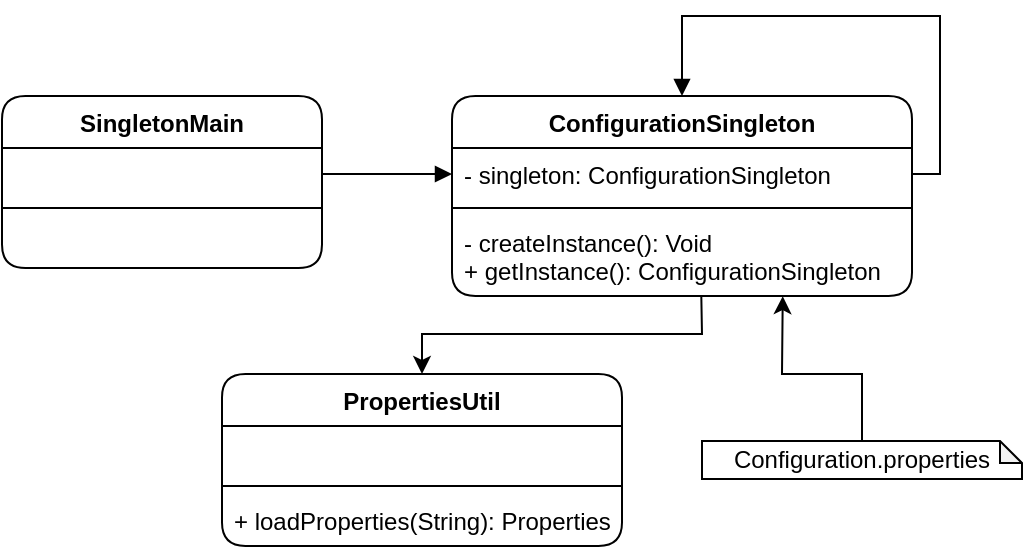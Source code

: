 <mxfile version="20.5.2"><diagram id="j8b2t15oo5AhF_ndLRaR" name="Página-1"><mxGraphModel dx="952" dy="527" grid="1" gridSize="10" guides="1" tooltips="1" connect="1" arrows="1" fold="1" page="1" pageScale="1" pageWidth="827" pageHeight="1169" math="0" shadow="0"><root><mxCell id="0"/><mxCell id="1" parent="0"/><mxCell id="49Dbr2z2dBNnvDZhpIiA-1" value="SingletonMain" style="swimlane;fontStyle=1;align=center;verticalAlign=top;childLayout=stackLayout;horizontal=1;startSize=26;horizontalStack=0;resizeParent=1;resizeParentMax=0;resizeLast=0;collapsible=1;marginBottom=0;rounded=1;" vertex="1" parent="1"><mxGeometry x="130" y="181" width="160" height="86" as="geometry"/></mxCell><mxCell id="49Dbr2z2dBNnvDZhpIiA-2" value=" " style="text;strokeColor=none;fillColor=none;align=left;verticalAlign=top;spacingLeft=4;spacingRight=4;overflow=hidden;rotatable=0;points=[[0,0.5],[1,0.5]];portConstraint=eastwest;" vertex="1" parent="49Dbr2z2dBNnvDZhpIiA-1"><mxGeometry y="26" width="160" height="26" as="geometry"/></mxCell><mxCell id="49Dbr2z2dBNnvDZhpIiA-3" value="" style="line;strokeWidth=1;fillColor=none;align=left;verticalAlign=middle;spacingTop=-1;spacingLeft=3;spacingRight=3;rotatable=0;labelPosition=right;points=[];portConstraint=eastwest;strokeColor=inherit;" vertex="1" parent="49Dbr2z2dBNnvDZhpIiA-1"><mxGeometry y="52" width="160" height="8" as="geometry"/></mxCell><mxCell id="49Dbr2z2dBNnvDZhpIiA-4" value=" " style="text;strokeColor=none;fillColor=none;align=left;verticalAlign=top;spacingLeft=4;spacingRight=4;overflow=hidden;rotatable=0;points=[[0,0.5],[1,0.5]];portConstraint=eastwest;" vertex="1" parent="49Dbr2z2dBNnvDZhpIiA-1"><mxGeometry y="60" width="160" height="26" as="geometry"/></mxCell><mxCell id="49Dbr2z2dBNnvDZhpIiA-5" value="ConfigurationSingleton" style="swimlane;fontStyle=1;align=center;verticalAlign=top;childLayout=stackLayout;horizontal=1;startSize=26;horizontalStack=0;resizeParent=1;resizeParentMax=0;resizeLast=0;collapsible=1;marginBottom=0;rounded=1;" vertex="1" parent="1"><mxGeometry x="355" y="181" width="230" height="100" as="geometry"/></mxCell><mxCell id="49Dbr2z2dBNnvDZhpIiA-6" value="- singleton: ConfigurationSingleton" style="text;strokeColor=none;fillColor=none;align=left;verticalAlign=top;spacingLeft=4;spacingRight=4;overflow=hidden;rotatable=0;points=[[0,0.5],[1,0.5]];portConstraint=eastwest;rounded=1;" vertex="1" parent="49Dbr2z2dBNnvDZhpIiA-5"><mxGeometry y="26" width="230" height="26" as="geometry"/></mxCell><mxCell id="49Dbr2z2dBNnvDZhpIiA-7" value="" style="line;strokeWidth=1;fillColor=none;align=left;verticalAlign=middle;spacingTop=-1;spacingLeft=3;spacingRight=3;rotatable=0;labelPosition=right;points=[];portConstraint=eastwest;strokeColor=inherit;rounded=1;" vertex="1" parent="49Dbr2z2dBNnvDZhpIiA-5"><mxGeometry y="52" width="230" height="8" as="geometry"/></mxCell><mxCell id="49Dbr2z2dBNnvDZhpIiA-8" value="- createInstance(): Void&#10;+ getInstance(): ConfigurationSingleton" style="text;strokeColor=none;fillColor=none;align=left;verticalAlign=top;spacingLeft=4;spacingRight=4;overflow=hidden;rotatable=0;points=[[0,0.5],[1,0.5]];portConstraint=eastwest;rounded=1;" vertex="1" parent="49Dbr2z2dBNnvDZhpIiA-5"><mxGeometry y="60" width="230" height="40" as="geometry"/></mxCell><mxCell id="49Dbr2z2dBNnvDZhpIiA-9" value="" style="html=1;verticalAlign=bottom;endArrow=block;rounded=0;exitX=1;exitY=0.5;exitDx=0;exitDy=0;entryX=0.5;entryY=0;entryDx=0;entryDy=0;" edge="1" parent="49Dbr2z2dBNnvDZhpIiA-5" source="49Dbr2z2dBNnvDZhpIiA-6" target="49Dbr2z2dBNnvDZhpIiA-5"><mxGeometry x="0.29" y="-1" width="80" relative="1" as="geometry"><mxPoint x="190" y="50" as="sourcePoint"/><mxPoint x="80" y="-40" as="targetPoint"/><Array as="points"><mxPoint x="230" y="39"/><mxPoint x="244" y="39"/><mxPoint x="244" y="-40"/><mxPoint x="115" y="-40"/></Array><mxPoint as="offset"/></mxGeometry></mxCell><mxCell id="49Dbr2z2dBNnvDZhpIiA-10" value="" style="html=1;verticalAlign=bottom;endArrow=block;rounded=0;exitX=1;exitY=0.5;exitDx=0;exitDy=0;entryX=0;entryY=0.5;entryDx=0;entryDy=0;" edge="1" parent="1" source="49Dbr2z2dBNnvDZhpIiA-2" target="49Dbr2z2dBNnvDZhpIiA-6"><mxGeometry x="-0.111" y="10" width="80" relative="1" as="geometry"><mxPoint x="340" y="230" as="sourcePoint"/><mxPoint x="420" y="230" as="targetPoint"/><mxPoint as="offset"/></mxGeometry></mxCell><mxCell id="49Dbr2z2dBNnvDZhpIiA-11" value="PropertiesUtil" style="swimlane;fontStyle=1;align=center;verticalAlign=top;childLayout=stackLayout;horizontal=1;startSize=26;horizontalStack=0;resizeParent=1;resizeParentMax=0;resizeLast=0;collapsible=1;marginBottom=0;rounded=1;" vertex="1" parent="1"><mxGeometry x="240" y="320" width="200" height="86" as="geometry"/></mxCell><mxCell id="49Dbr2z2dBNnvDZhpIiA-12" value=" " style="text;strokeColor=none;fillColor=none;align=left;verticalAlign=top;spacingLeft=4;spacingRight=4;overflow=hidden;rotatable=0;points=[[0,0.5],[1,0.5]];portConstraint=eastwest;" vertex="1" parent="49Dbr2z2dBNnvDZhpIiA-11"><mxGeometry y="26" width="200" height="26" as="geometry"/></mxCell><mxCell id="49Dbr2z2dBNnvDZhpIiA-13" value="" style="line;strokeWidth=1;fillColor=none;align=left;verticalAlign=middle;spacingTop=-1;spacingLeft=3;spacingRight=3;rotatable=0;labelPosition=right;points=[];portConstraint=eastwest;strokeColor=inherit;" vertex="1" parent="49Dbr2z2dBNnvDZhpIiA-11"><mxGeometry y="52" width="200" height="8" as="geometry"/></mxCell><mxCell id="49Dbr2z2dBNnvDZhpIiA-14" value="+ loadProperties(String): Properties" style="text;strokeColor=none;fillColor=none;align=left;verticalAlign=top;spacingLeft=4;spacingRight=4;overflow=hidden;rotatable=0;points=[[0,0.5],[1,0.5]];portConstraint=eastwest;" vertex="1" parent="49Dbr2z2dBNnvDZhpIiA-11"><mxGeometry y="60" width="200" height="26" as="geometry"/></mxCell><mxCell id="49Dbr2z2dBNnvDZhpIiA-15" value="Configuration.properties" style="shape=note;whiteSpace=wrap;html=1;backgroundOutline=1;darkOpacity=0.05;rounded=1;size=11;" vertex="1" parent="1"><mxGeometry x="480" y="353.5" width="160" height="19" as="geometry"/></mxCell><mxCell id="49Dbr2z2dBNnvDZhpIiA-16" value="" style="endArrow=classic;html=1;rounded=0;entryX=0.5;entryY=0;entryDx=0;entryDy=0;exitX=0.542;exitY=1.006;exitDx=0;exitDy=0;exitPerimeter=0;" edge="1" parent="1" source="49Dbr2z2dBNnvDZhpIiA-8" target="49Dbr2z2dBNnvDZhpIiA-11"><mxGeometry width="50" height="50" relative="1" as="geometry"><mxPoint x="480" y="300" as="sourcePoint"/><mxPoint x="330" y="290" as="targetPoint"/><Array as="points"><mxPoint x="480" y="300"/><mxPoint x="340" y="300"/></Array></mxGeometry></mxCell><mxCell id="49Dbr2z2dBNnvDZhpIiA-17" value="" style="endArrow=classic;html=1;rounded=0;exitX=0.5;exitY=0;exitDx=0;exitDy=0;exitPerimeter=0;entryX=0.719;entryY=1.002;entryDx=0;entryDy=0;entryPerimeter=0;" edge="1" parent="1" source="49Dbr2z2dBNnvDZhpIiA-15" target="49Dbr2z2dBNnvDZhpIiA-8"><mxGeometry width="50" height="50" relative="1" as="geometry"><mxPoint x="430" y="340" as="sourcePoint"/><mxPoint x="480" y="290" as="targetPoint"/><Array as="points"><mxPoint x="560" y="320"/><mxPoint x="520" y="320"/></Array></mxGeometry></mxCell></root></mxGraphModel></diagram></mxfile>